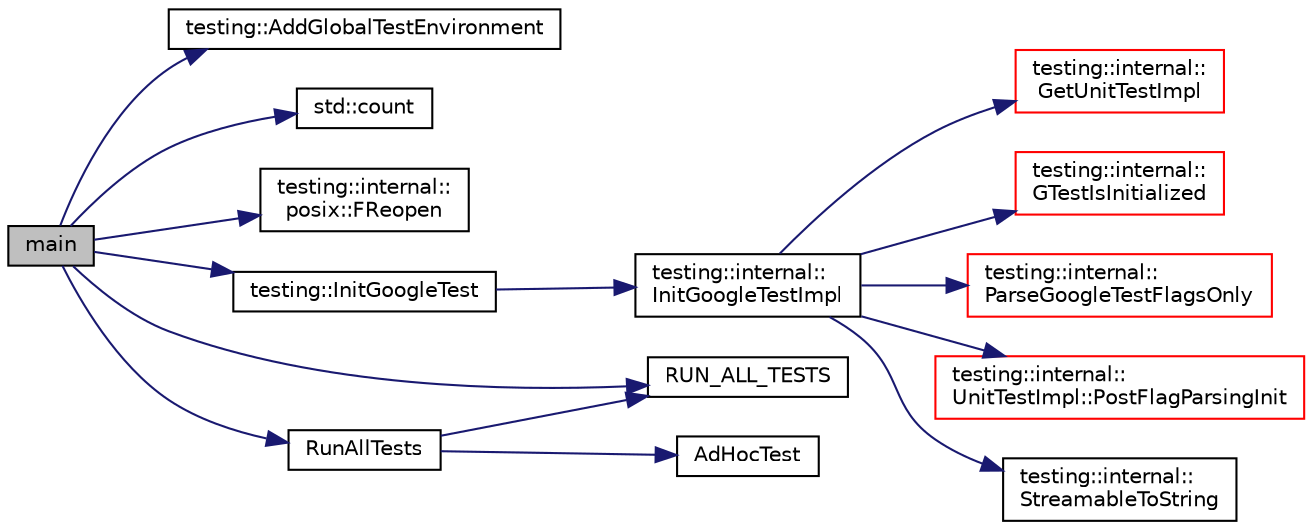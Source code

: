 digraph "main"
{
 // INTERACTIVE_SVG=YES
 // LATEX_PDF_SIZE
  bgcolor="transparent";
  edge [fontname="Helvetica",fontsize="10",labelfontname="Helvetica",labelfontsize="10"];
  node [fontname="Helvetica",fontsize="10",shape=record];
  rankdir="LR";
  Node1 [label="main",height=0.2,width=0.4,color="black", fillcolor="grey75", style="filled", fontcolor="black",tooltip=" "];
  Node1 -> Node2 [color="midnightblue",fontsize="10",style="solid",fontname="Helvetica"];
  Node2 [label="testing::AddGlobalTestEnvironment",height=0.2,width=0.4,color="black",URL="$d0/d75/namespacetesting.html#a460d7b998622e332392c1e00be3a60d5",tooltip=" "];
  Node1 -> Node3 [color="midnightblue",fontsize="10",style="solid",fontname="Helvetica"];
  Node3 [label="std::count",height=0.2,width=0.4,color="black",URL="/Users/shi-rongliu/html_book_20190607/cppreference-doxygen-web.tag.xml$cpp/algorithm/count.html#",tooltip=" "];
  Node1 -> Node4 [color="midnightblue",fontsize="10",style="solid",fontname="Helvetica"];
  Node4 [label="testing::internal::\lposix::FReopen",height=0.2,width=0.4,color="black",URL="$d0/d81/namespacetesting_1_1internal_1_1posix.html#a9ef6d089cdae03f9d9e0e6d379c40703",tooltip=" "];
  Node1 -> Node5 [color="midnightblue",fontsize="10",style="solid",fontname="Helvetica"];
  Node5 [label="testing::InitGoogleTest",height=0.2,width=0.4,color="black",URL="$d0/d75/namespacetesting.html#a2ba4fda7f4d403cbcdf289327009a2da",tooltip=" "];
  Node5 -> Node6 [color="midnightblue",fontsize="10",style="solid",fontname="Helvetica"];
  Node6 [label="testing::internal::\lInitGoogleTestImpl",height=0.2,width=0.4,color="black",URL="$d0/da7/namespacetesting_1_1internal.html#ac3c6fa93391768aa91c6238b31aaeeb5",tooltip=" "];
  Node6 -> Node7 [color="midnightblue",fontsize="10",style="solid",fontname="Helvetica"];
  Node7 [label="testing::internal::\lGetUnitTestImpl",height=0.2,width=0.4,color="red",URL="$d0/da7/namespacetesting_1_1internal.html#a3ae874a4030c4aa27d77d67bf08d9e1d",tooltip=" "];
  Node6 -> Node11 [color="midnightblue",fontsize="10",style="solid",fontname="Helvetica"];
  Node11 [label="testing::internal::\lGTestIsInitialized",height=0.2,width=0.4,color="red",URL="$d0/da7/namespacetesting_1_1internal.html#a91e707e0d371fae0224ffd37f0d042af",tooltip=" "];
  Node6 -> Node13 [color="midnightblue",fontsize="10",style="solid",fontname="Helvetica"];
  Node13 [label="testing::internal::\lParseGoogleTestFlagsOnly",height=0.2,width=0.4,color="red",URL="$d0/da7/namespacetesting_1_1internal.html#a5655276556ac09c8d184920553da3e90",tooltip=" "];
  Node6 -> Node43 [color="midnightblue",fontsize="10",style="solid",fontname="Helvetica"];
  Node43 [label="testing::internal::\lUnitTestImpl::PostFlagParsingInit",height=0.2,width=0.4,color="red",URL="$d7/dda/classtesting_1_1internal_1_1_unit_test_impl.html#a3d68c6d1fdec822210f96171a3b57b47",tooltip=" "];
  Node6 -> Node42 [color="midnightblue",fontsize="10",style="solid",fontname="Helvetica"];
  Node42 [label="testing::internal::\lStreamableToString",height=0.2,width=0.4,color="black",URL="$d0/da7/namespacetesting_1_1internal.html#aad4beed95d0846e6ffc5da0978ef3bb9",tooltip=" "];
  Node1 -> Node73 [color="midnightblue",fontsize="10",style="solid",fontname="Helvetica"];
  Node73 [label="RUN_ALL_TESTS",height=0.2,width=0.4,color="black",URL="$d8/d73/gtest_8h.html#a853a3792807489591d3d4a2f2ff9359f",tooltip=" "];
  Node1 -> Node74 [color="midnightblue",fontsize="10",style="solid",fontname="Helvetica"];
  Node74 [label="RunAllTests",height=0.2,width=0.4,color="black",URL="$de/db0/gtest__output__test___8cc.html#ae0ca194f6b730e168850ce3179ad4f63",tooltip=" "];
  Node74 -> Node75 [color="midnightblue",fontsize="10",style="solid",fontname="Helvetica"];
  Node75 [label="AdHocTest",height=0.2,width=0.4,color="black",URL="$de/db0/gtest__output__test___8cc.html#a36cd4d21174efaa3066237d716028d49",tooltip=" "];
  Node74 -> Node73 [color="midnightblue",fontsize="10",style="solid",fontname="Helvetica"];
}
